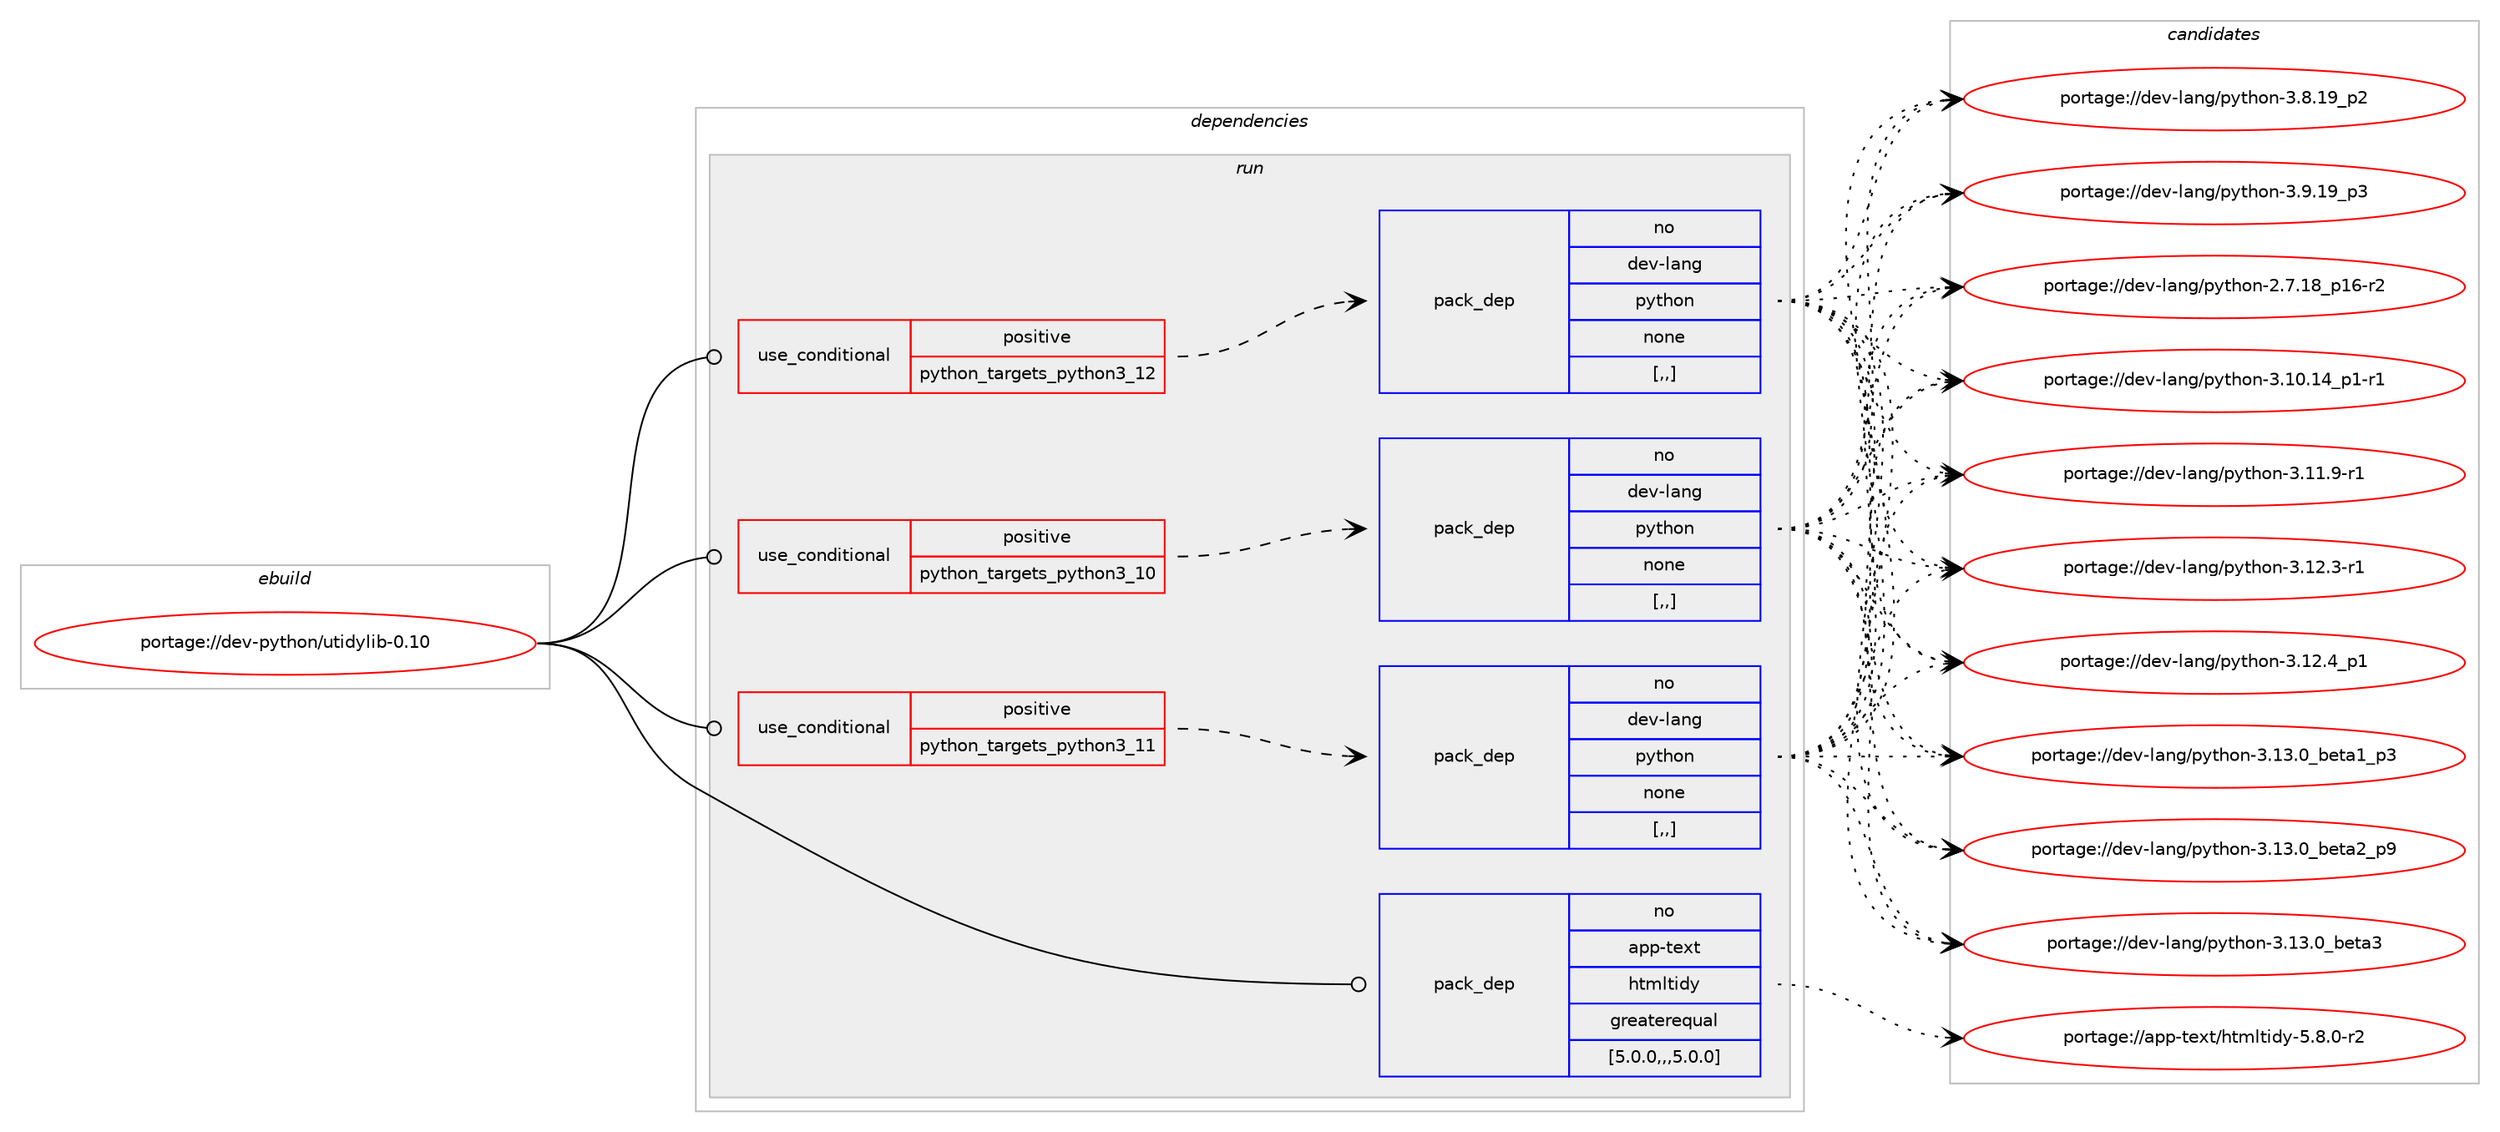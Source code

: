 digraph prolog {

# *************
# Graph options
# *************

newrank=true;
concentrate=true;
compound=true;
graph [rankdir=LR,fontname=Helvetica,fontsize=10,ranksep=1.5];#, ranksep=2.5, nodesep=0.2];
edge  [arrowhead=vee];
node  [fontname=Helvetica,fontsize=10];

# **********
# The ebuild
# **********

subgraph cluster_leftcol {
color=gray;
rank=same;
label=<<i>ebuild</i>>;
id [label="portage://dev-python/utidylib-0.10", color=red, width=4, href="../dev-python/utidylib-0.10.svg"];
}

# ****************
# The dependencies
# ****************

subgraph cluster_midcol {
color=gray;
label=<<i>dependencies</i>>;
subgraph cluster_compile {
fillcolor="#eeeeee";
style=filled;
label=<<i>compile</i>>;
}
subgraph cluster_compileandrun {
fillcolor="#eeeeee";
style=filled;
label=<<i>compile and run</i>>;
}
subgraph cluster_run {
fillcolor="#eeeeee";
style=filled;
label=<<i>run</i>>;
subgraph cond39617 {
dependency162610 [label=<<TABLE BORDER="0" CELLBORDER="1" CELLSPACING="0" CELLPADDING="4"><TR><TD ROWSPAN="3" CELLPADDING="10">use_conditional</TD></TR><TR><TD>positive</TD></TR><TR><TD>python_targets_python3_10</TD></TR></TABLE>>, shape=none, color=red];
subgraph pack121753 {
dependency162611 [label=<<TABLE BORDER="0" CELLBORDER="1" CELLSPACING="0" CELLPADDING="4" WIDTH="220"><TR><TD ROWSPAN="6" CELLPADDING="30">pack_dep</TD></TR><TR><TD WIDTH="110">no</TD></TR><TR><TD>dev-lang</TD></TR><TR><TD>python</TD></TR><TR><TD>none</TD></TR><TR><TD>[,,]</TD></TR></TABLE>>, shape=none, color=blue];
}
dependency162610:e -> dependency162611:w [weight=20,style="dashed",arrowhead="vee"];
}
id:e -> dependency162610:w [weight=20,style="solid",arrowhead="odot"];
subgraph cond39618 {
dependency162612 [label=<<TABLE BORDER="0" CELLBORDER="1" CELLSPACING="0" CELLPADDING="4"><TR><TD ROWSPAN="3" CELLPADDING="10">use_conditional</TD></TR><TR><TD>positive</TD></TR><TR><TD>python_targets_python3_11</TD></TR></TABLE>>, shape=none, color=red];
subgraph pack121754 {
dependency162613 [label=<<TABLE BORDER="0" CELLBORDER="1" CELLSPACING="0" CELLPADDING="4" WIDTH="220"><TR><TD ROWSPAN="6" CELLPADDING="30">pack_dep</TD></TR><TR><TD WIDTH="110">no</TD></TR><TR><TD>dev-lang</TD></TR><TR><TD>python</TD></TR><TR><TD>none</TD></TR><TR><TD>[,,]</TD></TR></TABLE>>, shape=none, color=blue];
}
dependency162612:e -> dependency162613:w [weight=20,style="dashed",arrowhead="vee"];
}
id:e -> dependency162612:w [weight=20,style="solid",arrowhead="odot"];
subgraph cond39619 {
dependency162614 [label=<<TABLE BORDER="0" CELLBORDER="1" CELLSPACING="0" CELLPADDING="4"><TR><TD ROWSPAN="3" CELLPADDING="10">use_conditional</TD></TR><TR><TD>positive</TD></TR><TR><TD>python_targets_python3_12</TD></TR></TABLE>>, shape=none, color=red];
subgraph pack121755 {
dependency162615 [label=<<TABLE BORDER="0" CELLBORDER="1" CELLSPACING="0" CELLPADDING="4" WIDTH="220"><TR><TD ROWSPAN="6" CELLPADDING="30">pack_dep</TD></TR><TR><TD WIDTH="110">no</TD></TR><TR><TD>dev-lang</TD></TR><TR><TD>python</TD></TR><TR><TD>none</TD></TR><TR><TD>[,,]</TD></TR></TABLE>>, shape=none, color=blue];
}
dependency162614:e -> dependency162615:w [weight=20,style="dashed",arrowhead="vee"];
}
id:e -> dependency162614:w [weight=20,style="solid",arrowhead="odot"];
subgraph pack121756 {
dependency162616 [label=<<TABLE BORDER="0" CELLBORDER="1" CELLSPACING="0" CELLPADDING="4" WIDTH="220"><TR><TD ROWSPAN="6" CELLPADDING="30">pack_dep</TD></TR><TR><TD WIDTH="110">no</TD></TR><TR><TD>app-text</TD></TR><TR><TD>htmltidy</TD></TR><TR><TD>greaterequal</TD></TR><TR><TD>[5.0.0,,,5.0.0]</TD></TR></TABLE>>, shape=none, color=blue];
}
id:e -> dependency162616:w [weight=20,style="solid",arrowhead="odot"];
}
}

# **************
# The candidates
# **************

subgraph cluster_choices {
rank=same;
color=gray;
label=<<i>candidates</i>>;

subgraph choice121753 {
color=black;
nodesep=1;
choice100101118451089711010347112121116104111110455046554649569511249544511450 [label="portage://dev-lang/python-2.7.18_p16-r2", color=red, width=4,href="../dev-lang/python-2.7.18_p16-r2.svg"];
choice100101118451089711010347112121116104111110455146494846495295112494511449 [label="portage://dev-lang/python-3.10.14_p1-r1", color=red, width=4,href="../dev-lang/python-3.10.14_p1-r1.svg"];
choice100101118451089711010347112121116104111110455146494946574511449 [label="portage://dev-lang/python-3.11.9-r1", color=red, width=4,href="../dev-lang/python-3.11.9-r1.svg"];
choice100101118451089711010347112121116104111110455146495046514511449 [label="portage://dev-lang/python-3.12.3-r1", color=red, width=4,href="../dev-lang/python-3.12.3-r1.svg"];
choice100101118451089711010347112121116104111110455146495046529511249 [label="portage://dev-lang/python-3.12.4_p1", color=red, width=4,href="../dev-lang/python-3.12.4_p1.svg"];
choice10010111845108971101034711212111610411111045514649514648959810111697499511251 [label="portage://dev-lang/python-3.13.0_beta1_p3", color=red, width=4,href="../dev-lang/python-3.13.0_beta1_p3.svg"];
choice10010111845108971101034711212111610411111045514649514648959810111697509511257 [label="portage://dev-lang/python-3.13.0_beta2_p9", color=red, width=4,href="../dev-lang/python-3.13.0_beta2_p9.svg"];
choice1001011184510897110103471121211161041111104551464951464895981011169751 [label="portage://dev-lang/python-3.13.0_beta3", color=red, width=4,href="../dev-lang/python-3.13.0_beta3.svg"];
choice100101118451089711010347112121116104111110455146564649579511250 [label="portage://dev-lang/python-3.8.19_p2", color=red, width=4,href="../dev-lang/python-3.8.19_p2.svg"];
choice100101118451089711010347112121116104111110455146574649579511251 [label="portage://dev-lang/python-3.9.19_p3", color=red, width=4,href="../dev-lang/python-3.9.19_p3.svg"];
dependency162611:e -> choice100101118451089711010347112121116104111110455046554649569511249544511450:w [style=dotted,weight="100"];
dependency162611:e -> choice100101118451089711010347112121116104111110455146494846495295112494511449:w [style=dotted,weight="100"];
dependency162611:e -> choice100101118451089711010347112121116104111110455146494946574511449:w [style=dotted,weight="100"];
dependency162611:e -> choice100101118451089711010347112121116104111110455146495046514511449:w [style=dotted,weight="100"];
dependency162611:e -> choice100101118451089711010347112121116104111110455146495046529511249:w [style=dotted,weight="100"];
dependency162611:e -> choice10010111845108971101034711212111610411111045514649514648959810111697499511251:w [style=dotted,weight="100"];
dependency162611:e -> choice10010111845108971101034711212111610411111045514649514648959810111697509511257:w [style=dotted,weight="100"];
dependency162611:e -> choice1001011184510897110103471121211161041111104551464951464895981011169751:w [style=dotted,weight="100"];
dependency162611:e -> choice100101118451089711010347112121116104111110455146564649579511250:w [style=dotted,weight="100"];
dependency162611:e -> choice100101118451089711010347112121116104111110455146574649579511251:w [style=dotted,weight="100"];
}
subgraph choice121754 {
color=black;
nodesep=1;
choice100101118451089711010347112121116104111110455046554649569511249544511450 [label="portage://dev-lang/python-2.7.18_p16-r2", color=red, width=4,href="../dev-lang/python-2.7.18_p16-r2.svg"];
choice100101118451089711010347112121116104111110455146494846495295112494511449 [label="portage://dev-lang/python-3.10.14_p1-r1", color=red, width=4,href="../dev-lang/python-3.10.14_p1-r1.svg"];
choice100101118451089711010347112121116104111110455146494946574511449 [label="portage://dev-lang/python-3.11.9-r1", color=red, width=4,href="../dev-lang/python-3.11.9-r1.svg"];
choice100101118451089711010347112121116104111110455146495046514511449 [label="portage://dev-lang/python-3.12.3-r1", color=red, width=4,href="../dev-lang/python-3.12.3-r1.svg"];
choice100101118451089711010347112121116104111110455146495046529511249 [label="portage://dev-lang/python-3.12.4_p1", color=red, width=4,href="../dev-lang/python-3.12.4_p1.svg"];
choice10010111845108971101034711212111610411111045514649514648959810111697499511251 [label="portage://dev-lang/python-3.13.0_beta1_p3", color=red, width=4,href="../dev-lang/python-3.13.0_beta1_p3.svg"];
choice10010111845108971101034711212111610411111045514649514648959810111697509511257 [label="portage://dev-lang/python-3.13.0_beta2_p9", color=red, width=4,href="../dev-lang/python-3.13.0_beta2_p9.svg"];
choice1001011184510897110103471121211161041111104551464951464895981011169751 [label="portage://dev-lang/python-3.13.0_beta3", color=red, width=4,href="../dev-lang/python-3.13.0_beta3.svg"];
choice100101118451089711010347112121116104111110455146564649579511250 [label="portage://dev-lang/python-3.8.19_p2", color=red, width=4,href="../dev-lang/python-3.8.19_p2.svg"];
choice100101118451089711010347112121116104111110455146574649579511251 [label="portage://dev-lang/python-3.9.19_p3", color=red, width=4,href="../dev-lang/python-3.9.19_p3.svg"];
dependency162613:e -> choice100101118451089711010347112121116104111110455046554649569511249544511450:w [style=dotted,weight="100"];
dependency162613:e -> choice100101118451089711010347112121116104111110455146494846495295112494511449:w [style=dotted,weight="100"];
dependency162613:e -> choice100101118451089711010347112121116104111110455146494946574511449:w [style=dotted,weight="100"];
dependency162613:e -> choice100101118451089711010347112121116104111110455146495046514511449:w [style=dotted,weight="100"];
dependency162613:e -> choice100101118451089711010347112121116104111110455146495046529511249:w [style=dotted,weight="100"];
dependency162613:e -> choice10010111845108971101034711212111610411111045514649514648959810111697499511251:w [style=dotted,weight="100"];
dependency162613:e -> choice10010111845108971101034711212111610411111045514649514648959810111697509511257:w [style=dotted,weight="100"];
dependency162613:e -> choice1001011184510897110103471121211161041111104551464951464895981011169751:w [style=dotted,weight="100"];
dependency162613:e -> choice100101118451089711010347112121116104111110455146564649579511250:w [style=dotted,weight="100"];
dependency162613:e -> choice100101118451089711010347112121116104111110455146574649579511251:w [style=dotted,weight="100"];
}
subgraph choice121755 {
color=black;
nodesep=1;
choice100101118451089711010347112121116104111110455046554649569511249544511450 [label="portage://dev-lang/python-2.7.18_p16-r2", color=red, width=4,href="../dev-lang/python-2.7.18_p16-r2.svg"];
choice100101118451089711010347112121116104111110455146494846495295112494511449 [label="portage://dev-lang/python-3.10.14_p1-r1", color=red, width=4,href="../dev-lang/python-3.10.14_p1-r1.svg"];
choice100101118451089711010347112121116104111110455146494946574511449 [label="portage://dev-lang/python-3.11.9-r1", color=red, width=4,href="../dev-lang/python-3.11.9-r1.svg"];
choice100101118451089711010347112121116104111110455146495046514511449 [label="portage://dev-lang/python-3.12.3-r1", color=red, width=4,href="../dev-lang/python-3.12.3-r1.svg"];
choice100101118451089711010347112121116104111110455146495046529511249 [label="portage://dev-lang/python-3.12.4_p1", color=red, width=4,href="../dev-lang/python-3.12.4_p1.svg"];
choice10010111845108971101034711212111610411111045514649514648959810111697499511251 [label="portage://dev-lang/python-3.13.0_beta1_p3", color=red, width=4,href="../dev-lang/python-3.13.0_beta1_p3.svg"];
choice10010111845108971101034711212111610411111045514649514648959810111697509511257 [label="portage://dev-lang/python-3.13.0_beta2_p9", color=red, width=4,href="../dev-lang/python-3.13.0_beta2_p9.svg"];
choice1001011184510897110103471121211161041111104551464951464895981011169751 [label="portage://dev-lang/python-3.13.0_beta3", color=red, width=4,href="../dev-lang/python-3.13.0_beta3.svg"];
choice100101118451089711010347112121116104111110455146564649579511250 [label="portage://dev-lang/python-3.8.19_p2", color=red, width=4,href="../dev-lang/python-3.8.19_p2.svg"];
choice100101118451089711010347112121116104111110455146574649579511251 [label="portage://dev-lang/python-3.9.19_p3", color=red, width=4,href="../dev-lang/python-3.9.19_p3.svg"];
dependency162615:e -> choice100101118451089711010347112121116104111110455046554649569511249544511450:w [style=dotted,weight="100"];
dependency162615:e -> choice100101118451089711010347112121116104111110455146494846495295112494511449:w [style=dotted,weight="100"];
dependency162615:e -> choice100101118451089711010347112121116104111110455146494946574511449:w [style=dotted,weight="100"];
dependency162615:e -> choice100101118451089711010347112121116104111110455146495046514511449:w [style=dotted,weight="100"];
dependency162615:e -> choice100101118451089711010347112121116104111110455146495046529511249:w [style=dotted,weight="100"];
dependency162615:e -> choice10010111845108971101034711212111610411111045514649514648959810111697499511251:w [style=dotted,weight="100"];
dependency162615:e -> choice10010111845108971101034711212111610411111045514649514648959810111697509511257:w [style=dotted,weight="100"];
dependency162615:e -> choice1001011184510897110103471121211161041111104551464951464895981011169751:w [style=dotted,weight="100"];
dependency162615:e -> choice100101118451089711010347112121116104111110455146564649579511250:w [style=dotted,weight="100"];
dependency162615:e -> choice100101118451089711010347112121116104111110455146574649579511251:w [style=dotted,weight="100"];
}
subgraph choice121756 {
color=black;
nodesep=1;
choice9711211245116101120116471041161091081161051001214553465646484511450 [label="portage://app-text/htmltidy-5.8.0-r2", color=red, width=4,href="../app-text/htmltidy-5.8.0-r2.svg"];
dependency162616:e -> choice9711211245116101120116471041161091081161051001214553465646484511450:w [style=dotted,weight="100"];
}
}

}
